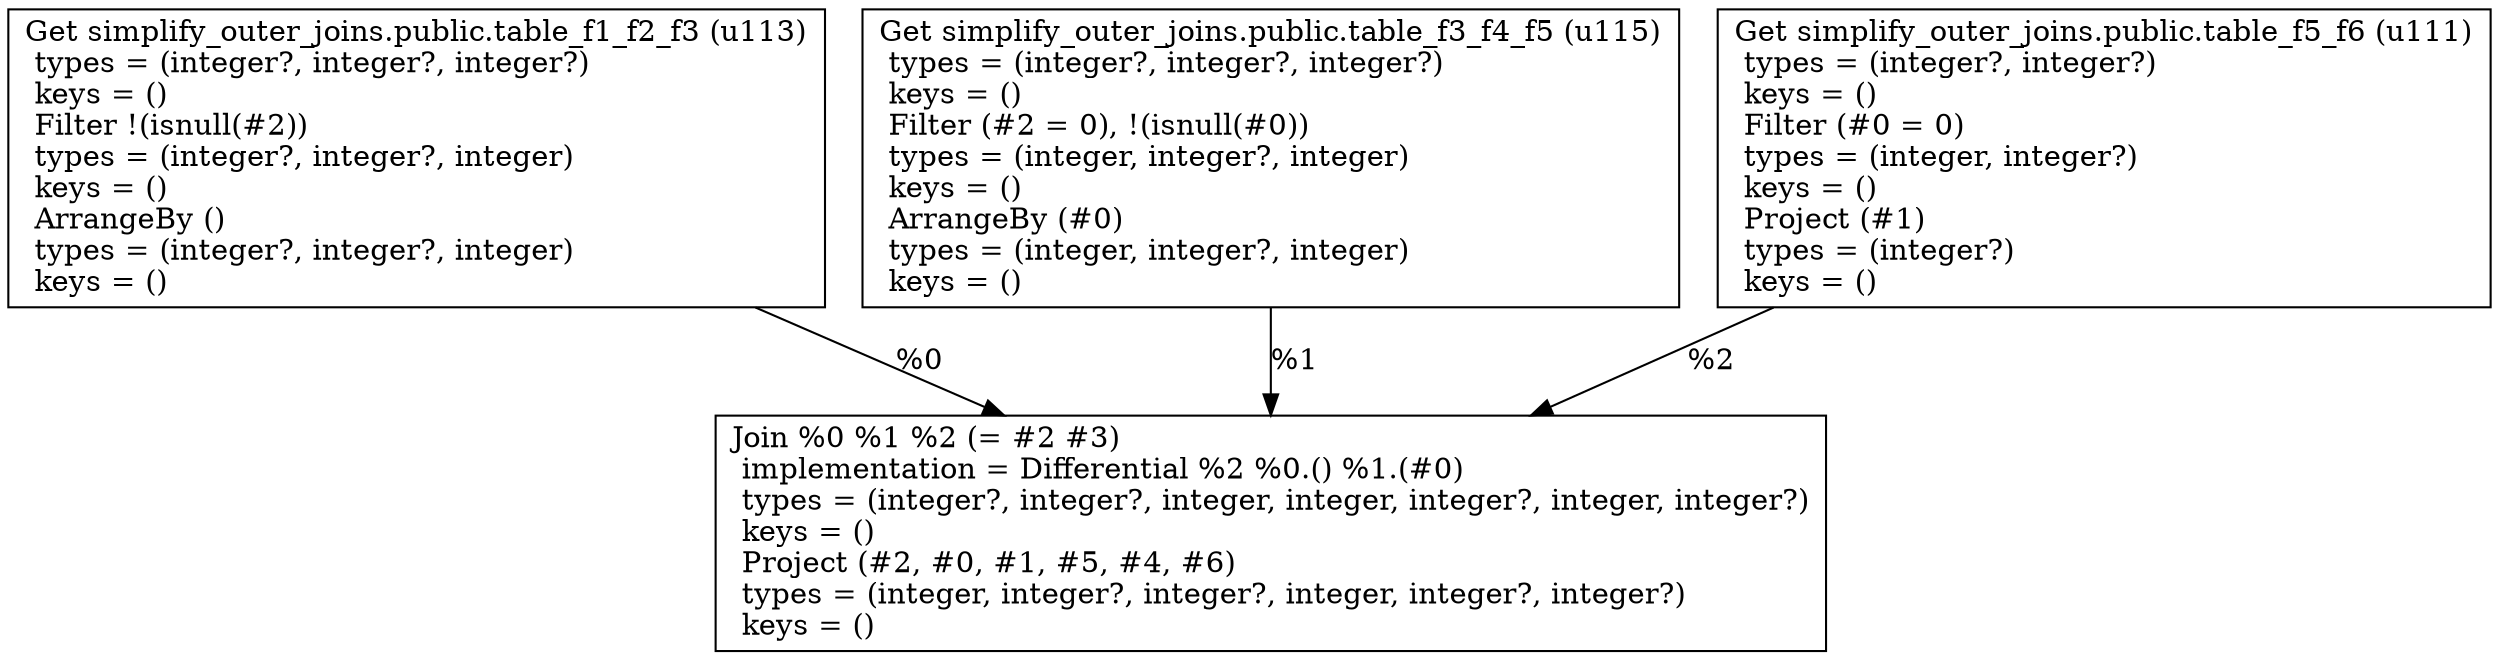 digraph G {
    node0 [shape = record, label=" Get simplify_outer_joins.public.table_f1_f2_f3 (u113)\l  types = (integer?, integer?, integer?)\l  keys = ()\l Filter !(isnull(#2))\l  types = (integer?, integer?, integer)\l  keys = ()\l ArrangeBy ()\l  types = (integer?, integer?, integer)\l  keys = ()\l"]
    node1 [shape = record, label=" Get simplify_outer_joins.public.table_f3_f4_f5 (u115)\l  types = (integer?, integer?, integer?)\l  keys = ()\l Filter (#2 = 0), !(isnull(#0))\l  types = (integer, integer?, integer)\l  keys = ()\l ArrangeBy (#0)\l  types = (integer, integer?, integer)\l  keys = ()\l"]
    node2 [shape = record, label=" Get simplify_outer_joins.public.table_f5_f6 (u111)\l  types = (integer?, integer?)\l  keys = ()\l Filter (#0 = 0)\l  types = (integer, integer?)\l  keys = ()\l Project (#1)\l  types = (integer?)\l  keys = ()\l"]
    node3 [shape = record, label=" Join %0 %1 %2 (= #2 #3)\l  implementation = Differential %2 %0.() %1.(#0)\l  types = (integer?, integer?, integer, integer, integer?, integer, integer?)\l  keys = ()\l Project (#2, #0, #1, #5, #4, #6)\l  types = (integer, integer?, integer?, integer, integer?, integer?)\l  keys = ()\l"]
    node1 -> node3 [label = "%1\l"]
    node2 -> node3 [label = "%2\l"]
    node0 -> node3 [label = "%0\l"]
}
